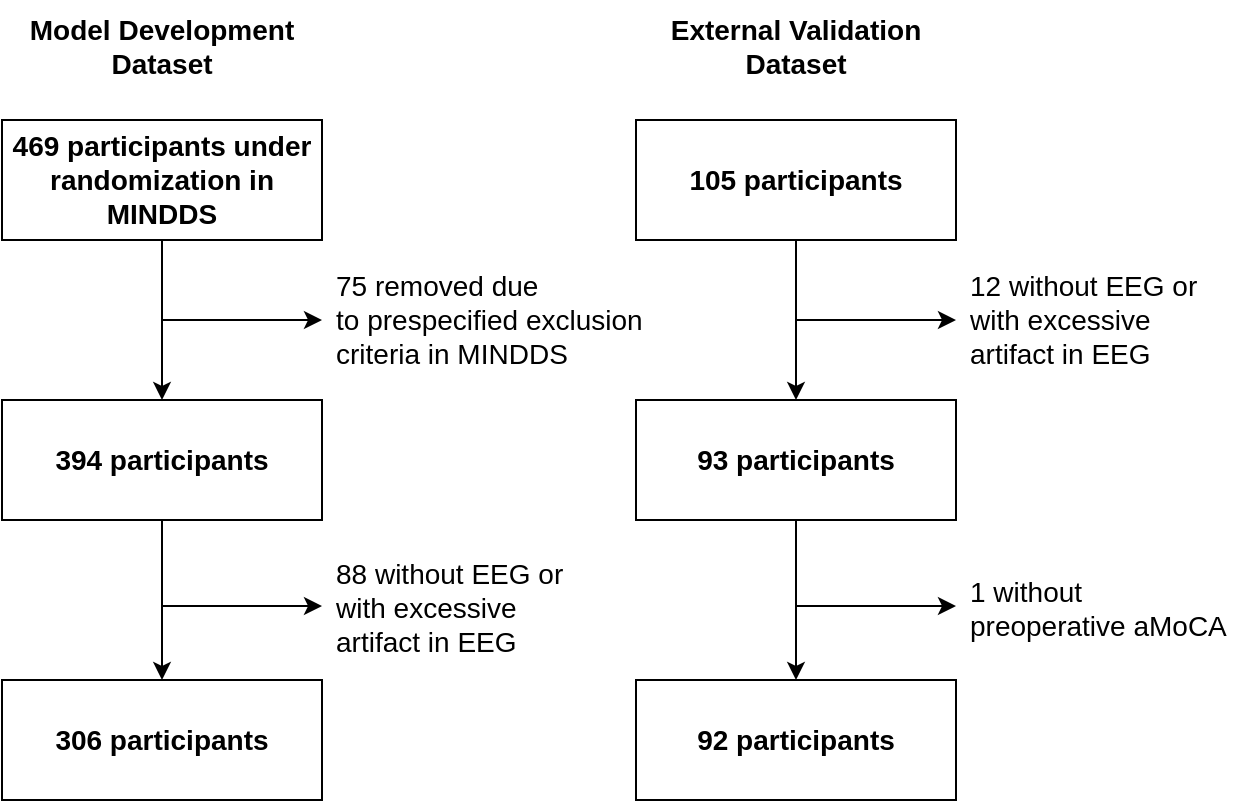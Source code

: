 <mxfile version="24.7.8">
  <diagram name="Page-1" id="DuSN_02X3kS1vwABvy1z">
    <mxGraphModel dx="954" dy="640" grid="1" gridSize="10" guides="1" tooltips="1" connect="1" arrows="1" fold="1" page="1" pageScale="1" pageWidth="850" pageHeight="1100" math="0" shadow="0">
      <root>
        <mxCell id="0" />
        <mxCell id="1" parent="0" />
        <mxCell id="bSOoiIinXivzMGkZC5Cx-4" style="edgeStyle=orthogonalEdgeStyle;rounded=0;orthogonalLoop=1;jettySize=auto;html=1;entryX=0.5;entryY=0;entryDx=0;entryDy=0;" parent="1" source="bSOoiIinXivzMGkZC5Cx-1" target="bSOoiIinXivzMGkZC5Cx-2" edge="1">
          <mxGeometry relative="1" as="geometry" />
        </mxCell>
        <mxCell id="bSOoiIinXivzMGkZC5Cx-1" value="&lt;font style=&quot;font-size: 14px;&quot;&gt;&lt;b&gt;469 participants under randomization in MINDDS&lt;/b&gt;&lt;/font&gt;" style="rounded=0;whiteSpace=wrap;html=1;" parent="1" vertex="1">
          <mxGeometry x="130" y="90" width="160" height="60" as="geometry" />
        </mxCell>
        <mxCell id="bSOoiIinXivzMGkZC5Cx-5" style="edgeStyle=orthogonalEdgeStyle;rounded=0;orthogonalLoop=1;jettySize=auto;html=1;entryX=0.5;entryY=0;entryDx=0;entryDy=0;" parent="1" source="bSOoiIinXivzMGkZC5Cx-2" target="bSOoiIinXivzMGkZC5Cx-3" edge="1">
          <mxGeometry relative="1" as="geometry" />
        </mxCell>
        <mxCell id="bSOoiIinXivzMGkZC5Cx-2" value="&lt;font style=&quot;font-size: 14px;&quot;&gt;&lt;b&gt;394 participants&lt;/b&gt;&lt;/font&gt;" style="rounded=0;whiteSpace=wrap;html=1;" parent="1" vertex="1">
          <mxGeometry x="130" y="230" width="160" height="60" as="geometry" />
        </mxCell>
        <mxCell id="bSOoiIinXivzMGkZC5Cx-3" value="&lt;font style=&quot;font-size: 14px;&quot;&gt;&lt;b&gt;306 participants&lt;/b&gt;&lt;/font&gt;" style="rounded=0;whiteSpace=wrap;html=1;" parent="1" vertex="1">
          <mxGeometry x="130" y="370" width="160" height="60" as="geometry" />
        </mxCell>
        <mxCell id="bSOoiIinXivzMGkZC5Cx-6" style="edgeStyle=orthogonalEdgeStyle;rounded=0;orthogonalLoop=1;jettySize=auto;html=1;" parent="1" edge="1">
          <mxGeometry relative="1" as="geometry">
            <mxPoint x="210" y="190" as="sourcePoint" />
            <mxPoint x="290" y="190" as="targetPoint" />
            <Array as="points">
              <mxPoint x="210" y="190" />
            </Array>
          </mxGeometry>
        </mxCell>
        <mxCell id="bSOoiIinXivzMGkZC5Cx-7" value="75 removed due to&amp;nbsp;&lt;span style=&quot;background-color: initial;&quot;&gt;prespecified exclusion criteria in MINDDS&lt;/span&gt;" style="text;html=1;strokeColor=none;fillColor=none;align=left;verticalAlign=middle;whiteSpace=wrap;rounded=0;fontSize=14;" parent="1" vertex="1">
          <mxGeometry x="295" y="157" width="165" height="65" as="geometry" />
        </mxCell>
        <mxCell id="bSOoiIinXivzMGkZC5Cx-8" style="edgeStyle=orthogonalEdgeStyle;rounded=0;orthogonalLoop=1;jettySize=auto;html=1;" parent="1" edge="1">
          <mxGeometry relative="1" as="geometry">
            <mxPoint x="210" y="333" as="sourcePoint" />
            <mxPoint x="290" y="333" as="targetPoint" />
            <Array as="points">
              <mxPoint x="210" y="333" />
            </Array>
          </mxGeometry>
        </mxCell>
        <mxCell id="bSOoiIinXivzMGkZC5Cx-9" value="88 without EEG or with excessive artifact in EEG" style="text;html=1;strokeColor=none;fillColor=none;align=left;verticalAlign=middle;whiteSpace=wrap;rounded=0;fontSize=14;" parent="1" vertex="1">
          <mxGeometry x="295" y="301" width="136" height="65" as="geometry" />
        </mxCell>
        <mxCell id="bSOoiIinXivzMGkZC5Cx-10" value="&lt;b&gt;Model Development Dataset&lt;/b&gt;" style="text;html=1;strokeColor=none;fillColor=none;align=center;verticalAlign=middle;whiteSpace=wrap;rounded=0;fontSize=14;" parent="1" vertex="1">
          <mxGeometry x="142" y="30" width="136" height="45" as="geometry" />
        </mxCell>
        <mxCell id="bSOoiIinXivzMGkZC5Cx-11" value="&lt;b&gt;External Validation Dataset&lt;/b&gt;" style="text;html=1;strokeColor=none;fillColor=none;align=center;verticalAlign=middle;whiteSpace=wrap;rounded=0;fontSize=14;" parent="1" vertex="1">
          <mxGeometry x="459" y="30" width="136" height="45" as="geometry" />
        </mxCell>
        <mxCell id="bSOoiIinXivzMGkZC5Cx-12" style="edgeStyle=orthogonalEdgeStyle;rounded=0;orthogonalLoop=1;jettySize=auto;html=1;entryX=0.5;entryY=0;entryDx=0;entryDy=0;" parent="1" source="bSOoiIinXivzMGkZC5Cx-13" target="bSOoiIinXivzMGkZC5Cx-15" edge="1">
          <mxGeometry relative="1" as="geometry" />
        </mxCell>
        <mxCell id="bSOoiIinXivzMGkZC5Cx-13" value="&lt;font style=&quot;font-size: 14px;&quot;&gt;&lt;b&gt;105 participants&lt;/b&gt;&lt;/font&gt;" style="rounded=0;whiteSpace=wrap;html=1;" parent="1" vertex="1">
          <mxGeometry x="447" y="90" width="160" height="60" as="geometry" />
        </mxCell>
        <mxCell id="bSOoiIinXivzMGkZC5Cx-14" style="edgeStyle=orthogonalEdgeStyle;rounded=0;orthogonalLoop=1;jettySize=auto;html=1;entryX=0.5;entryY=0;entryDx=0;entryDy=0;" parent="1" source="bSOoiIinXivzMGkZC5Cx-15" target="bSOoiIinXivzMGkZC5Cx-16" edge="1">
          <mxGeometry relative="1" as="geometry" />
        </mxCell>
        <mxCell id="bSOoiIinXivzMGkZC5Cx-15" value="&lt;b style=&quot;border-color: var(--border-color); font-size: 14px;&quot;&gt;93 participants&lt;/b&gt;" style="rounded=0;whiteSpace=wrap;html=1;" parent="1" vertex="1">
          <mxGeometry x="447" y="230" width="160" height="60" as="geometry" />
        </mxCell>
        <mxCell id="bSOoiIinXivzMGkZC5Cx-16" value="&lt;font style=&quot;font-size: 14px;&quot;&gt;&lt;b&gt;92 participants&lt;/b&gt;&lt;/font&gt;" style="rounded=0;whiteSpace=wrap;html=1;" parent="1" vertex="1">
          <mxGeometry x="447" y="370" width="160" height="60" as="geometry" />
        </mxCell>
        <mxCell id="bSOoiIinXivzMGkZC5Cx-17" style="edgeStyle=orthogonalEdgeStyle;rounded=0;orthogonalLoop=1;jettySize=auto;html=1;" parent="1" edge="1">
          <mxGeometry relative="1" as="geometry">
            <mxPoint x="527" y="190" as="sourcePoint" />
            <mxPoint x="607" y="190" as="targetPoint" />
            <Array as="points">
              <mxPoint x="527" y="190" />
            </Array>
          </mxGeometry>
        </mxCell>
        <mxCell id="bSOoiIinXivzMGkZC5Cx-18" value="12 without EEG or with excessive artifact in EEG" style="text;html=1;strokeColor=none;fillColor=none;align=left;verticalAlign=middle;whiteSpace=wrap;rounded=0;fontSize=14;" parent="1" vertex="1">
          <mxGeometry x="612" y="157" width="136" height="65" as="geometry" />
        </mxCell>
        <mxCell id="bSOoiIinXivzMGkZC5Cx-19" style="edgeStyle=orthogonalEdgeStyle;rounded=0;orthogonalLoop=1;jettySize=auto;html=1;" parent="1" edge="1">
          <mxGeometry relative="1" as="geometry">
            <mxPoint x="527" y="333" as="sourcePoint" />
            <mxPoint x="607" y="333" as="targetPoint" />
            <Array as="points">
              <mxPoint x="527" y="333" />
            </Array>
          </mxGeometry>
        </mxCell>
        <mxCell id="bSOoiIinXivzMGkZC5Cx-20" value="1 without preoperative aMoCA" style="text;html=1;strokeColor=none;fillColor=none;align=left;verticalAlign=middle;whiteSpace=wrap;rounded=0;fontSize=14;" parent="1" vertex="1">
          <mxGeometry x="612" y="301" width="138" height="65" as="geometry" />
        </mxCell>
      </root>
    </mxGraphModel>
  </diagram>
</mxfile>
